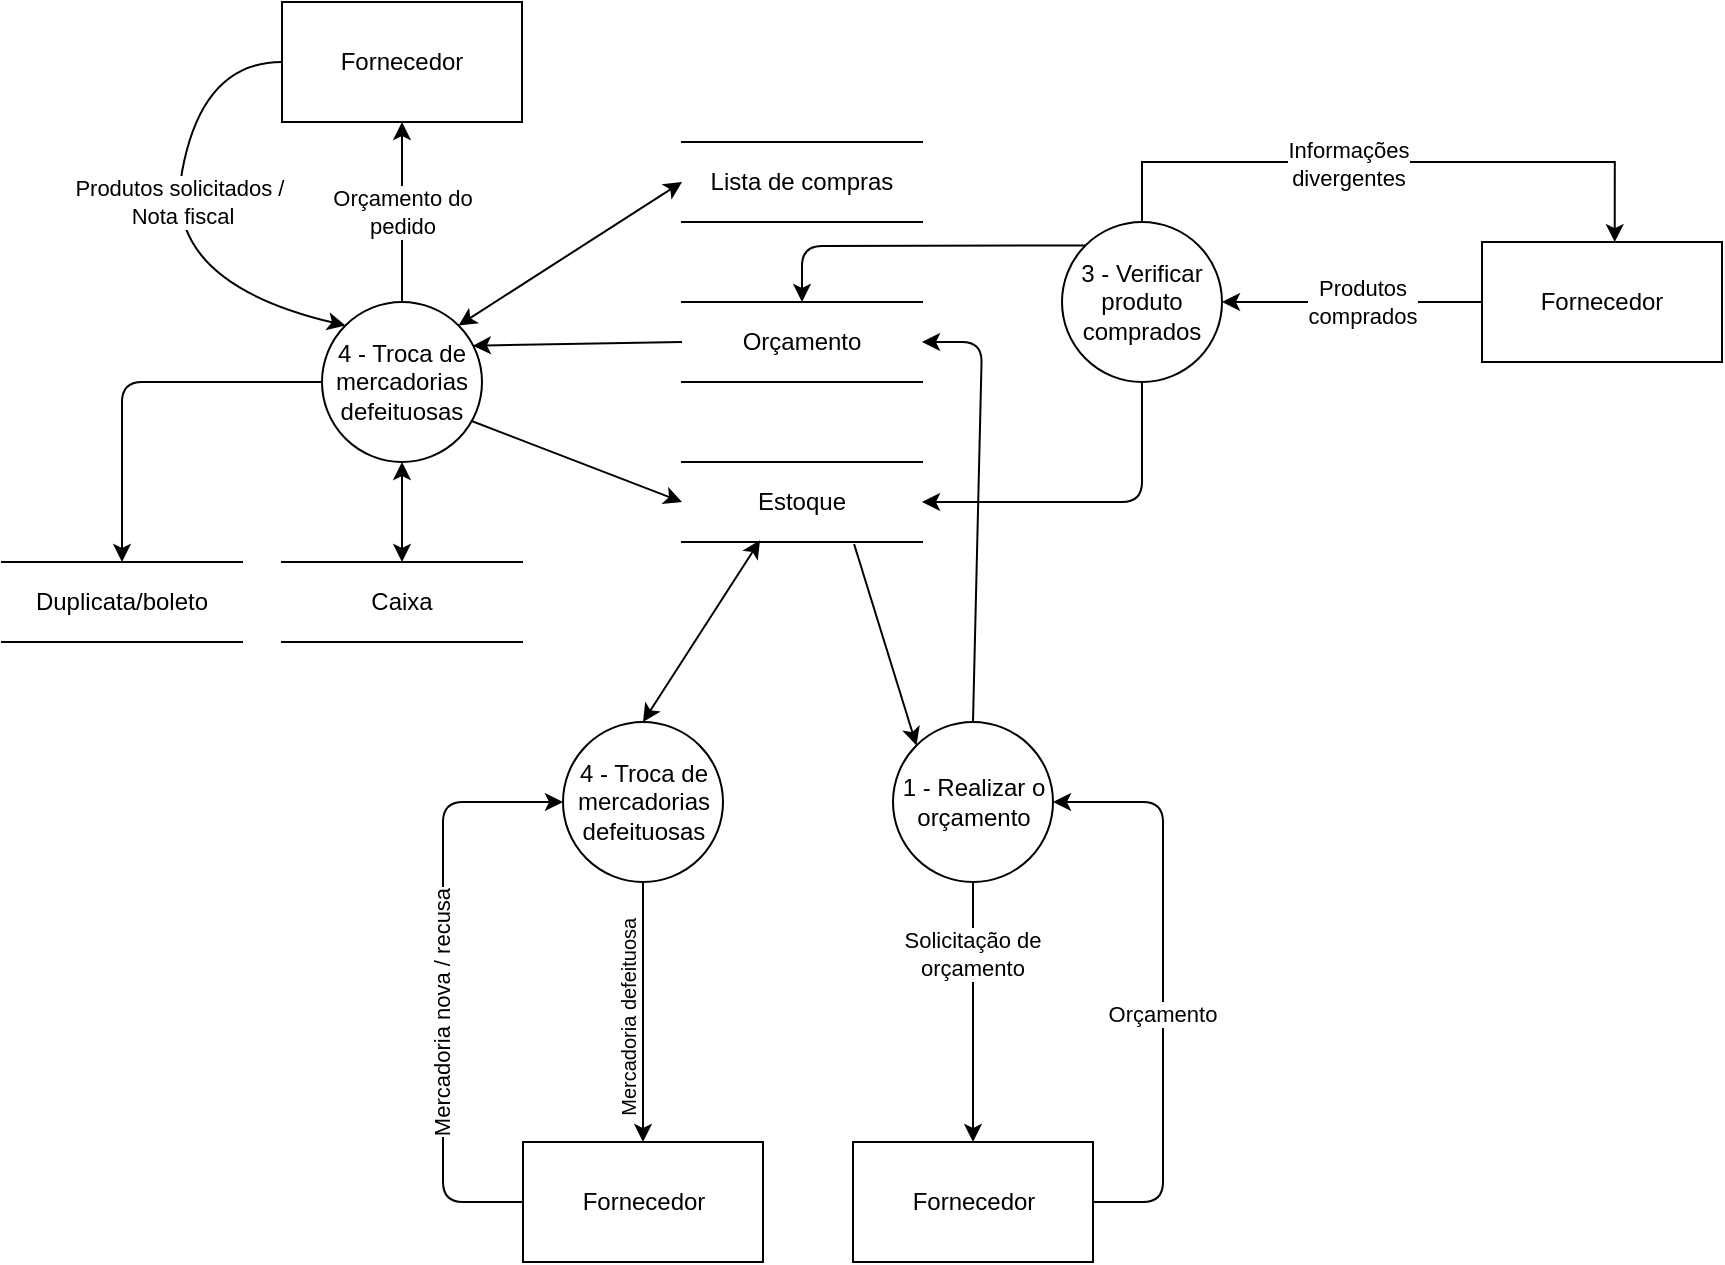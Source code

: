 <mxfile version="13.0.3" type="device"><diagram id="JR5-yKG_D1q2GUw1KWqf" name="Page-1"><mxGraphModel dx="1120" dy="1355" grid="1" gridSize="10" guides="1" tooltips="1" connect="1" arrows="1" fold="1" page="1" pageScale="1" pageWidth="1169" pageHeight="827" math="0" shadow="0"><root><mxCell id="0"/><mxCell id="1" parent="0"/><mxCell id="veqbe7Npe6lUpJ3kkmxu-5" value="4 - Troca de mercadorias defeituosas" style="ellipse;whiteSpace=wrap;html=1;aspect=fixed;" parent="1" vertex="1"><mxGeometry x="460.5" y="530" width="80" height="80" as="geometry"/></mxCell><mxCell id="veqbe7Npe6lUpJ3kkmxu-7" value="Estoque" style="shape=partialRectangle;whiteSpace=wrap;html=1;left=0;right=0;fillColor=none;" parent="1" vertex="1"><mxGeometry x="520" y="400" width="120" height="40" as="geometry"/></mxCell><mxCell id="veqbe7Npe6lUpJ3kkmxu-33" value="" style="edgeStyle=orthogonalEdgeStyle;rounded=0;orthogonalLoop=1;jettySize=auto;html=1;startArrow=classic;startFill=1;endArrow=none;endFill=0;entryX=0.5;entryY=1;entryDx=0;entryDy=0;" parent="1" source="veqbe7Npe6lUpJ3kkmxu-34" edge="1" target="veqbe7Npe6lUpJ3kkmxu-5"><mxGeometry relative="1" as="geometry"><mxPoint x="500.5" y="620" as="targetPoint"/></mxGeometry></mxCell><mxCell id="veqbe7Npe6lUpJ3kkmxu-34" value="Fornecedor" style="rounded=0;whiteSpace=wrap;html=1;" parent="1" vertex="1"><mxGeometry x="440.5" y="740" width="120" height="60" as="geometry"/></mxCell><mxCell id="veqbe7Npe6lUpJ3kkmxu-35" value="Mercadoria defeituosa" style="text;html=1;strokeColor=none;fillColor=none;align=center;verticalAlign=middle;whiteSpace=wrap;rounded=0;rotation=-90;fontSize=10;" parent="1" vertex="1"><mxGeometry x="440.5" y="660" width="105" height="35.75" as="geometry"/></mxCell><mxCell id="m8pA5jOuckNGbB2MM7pD-1" value="Caixa" style="shape=partialRectangle;whiteSpace=wrap;html=1;left=0;right=0;fillColor=none;" vertex="1" parent="1"><mxGeometry x="320" y="450" width="120" height="40" as="geometry"/></mxCell><mxCell id="m8pA5jOuckNGbB2MM7pD-2" value="Duplicata/boleto" style="shape=partialRectangle;whiteSpace=wrap;html=1;left=0;right=0;fillColor=none;" vertex="1" parent="1"><mxGeometry x="180" y="450" width="120" height="40" as="geometry"/></mxCell><mxCell id="m8pA5jOuckNGbB2MM7pD-14" style="edgeStyle=orthogonalEdgeStyle;rounded=0;orthogonalLoop=1;jettySize=auto;html=1;entryX=0.5;entryY=0;entryDx=0;entryDy=0;" edge="1" parent="1" source="m8pA5jOuckNGbB2MM7pD-3" target="m8pA5jOuckNGbB2MM7pD-13"><mxGeometry relative="1" as="geometry"/></mxCell><mxCell id="m8pA5jOuckNGbB2MM7pD-17" value="Solicitação de&lt;br&gt;orçamento" style="edgeLabel;html=1;align=center;verticalAlign=middle;resizable=0;points=[];" vertex="1" connectable="0" parent="m8pA5jOuckNGbB2MM7pD-14"><mxGeometry x="-0.443" y="-1" relative="1" as="geometry"><mxPoint as="offset"/></mxGeometry></mxCell><mxCell id="m8pA5jOuckNGbB2MM7pD-3" value="1 - Realizar o&lt;br&gt;orçamento" style="ellipse;whiteSpace=wrap;html=1;aspect=fixed;" vertex="1" parent="1"><mxGeometry x="625.5" y="530" width="80" height="80" as="geometry"/></mxCell><mxCell id="m8pA5jOuckNGbB2MM7pD-26" style="edgeStyle=orthogonalEdgeStyle;rounded=0;orthogonalLoop=1;jettySize=auto;html=1;entryX=0.553;entryY=0.001;entryDx=0;entryDy=0;entryPerimeter=0;" edge="1" parent="1" source="m8pA5jOuckNGbB2MM7pD-4" target="m8pA5jOuckNGbB2MM7pD-23"><mxGeometry relative="1" as="geometry"><Array as="points"><mxPoint x="750" y="250"/><mxPoint x="986" y="250"/></Array></mxGeometry></mxCell><mxCell id="m8pA5jOuckNGbB2MM7pD-27" value="Informações&lt;br&gt;divergentes" style="edgeLabel;html=1;align=center;verticalAlign=middle;resizable=0;points=[];" vertex="1" connectable="0" parent="m8pA5jOuckNGbB2MM7pD-26"><mxGeometry x="-0.135" y="-1" relative="1" as="geometry"><mxPoint as="offset"/></mxGeometry></mxCell><mxCell id="m8pA5jOuckNGbB2MM7pD-4" value="3 - Verificar&lt;br&gt;produto&lt;br&gt;comprados" style="ellipse;whiteSpace=wrap;html=1;aspect=fixed;" vertex="1" parent="1"><mxGeometry x="710" y="280" width="80" height="80" as="geometry"/></mxCell><mxCell id="m8pA5jOuckNGbB2MM7pD-7" value="Orçamento do&lt;br&gt;pedido" style="edgeStyle=orthogonalEdgeStyle;rounded=0;orthogonalLoop=1;jettySize=auto;html=1;entryX=0.5;entryY=1;entryDx=0;entryDy=0;" edge="1" parent="1" source="m8pA5jOuckNGbB2MM7pD-5" target="m8pA5jOuckNGbB2MM7pD-6"><mxGeometry relative="1" as="geometry"/></mxCell><mxCell id="m8pA5jOuckNGbB2MM7pD-30" style="edgeStyle=orthogonalEdgeStyle;rounded=0;orthogonalLoop=1;jettySize=auto;html=1;entryX=0.5;entryY=0;entryDx=0;entryDy=0;startArrow=classic;startFill=1;" edge="1" parent="1" source="m8pA5jOuckNGbB2MM7pD-5" target="m8pA5jOuckNGbB2MM7pD-1"><mxGeometry relative="1" as="geometry"/></mxCell><mxCell id="m8pA5jOuckNGbB2MM7pD-5" value="4 - Troca de mercadorias defeituosas" style="ellipse;whiteSpace=wrap;html=1;aspect=fixed;" vertex="1" parent="1"><mxGeometry x="340" y="320" width="80" height="80" as="geometry"/></mxCell><mxCell id="m8pA5jOuckNGbB2MM7pD-6" value="Fornecedor" style="rounded=0;whiteSpace=wrap;html=1;" vertex="1" parent="1"><mxGeometry x="320" y="170" width="120" height="60" as="geometry"/></mxCell><mxCell id="m8pA5jOuckNGbB2MM7pD-13" value="Fornecedor" style="rounded=0;whiteSpace=wrap;html=1;" vertex="1" parent="1"><mxGeometry x="605.5" y="740" width="120" height="60" as="geometry"/></mxCell><mxCell id="m8pA5jOuckNGbB2MM7pD-15" value="" style="endArrow=classic;html=1;exitX=1;exitY=0.5;exitDx=0;exitDy=0;entryX=1;entryY=0.5;entryDx=0;entryDy=0;" edge="1" parent="1" source="m8pA5jOuckNGbB2MM7pD-13" target="m8pA5jOuckNGbB2MM7pD-3"><mxGeometry width="50" height="50" relative="1" as="geometry"><mxPoint x="725.5" y="770" as="sourcePoint"/><mxPoint x="775.5" y="720" as="targetPoint"/><Array as="points"><mxPoint x="760.5" y="770"/><mxPoint x="760.5" y="570"/></Array></mxGeometry></mxCell><mxCell id="m8pA5jOuckNGbB2MM7pD-18" value="Orçamento" style="edgeLabel;html=1;align=center;verticalAlign=middle;resizable=0;points=[];" vertex="1" connectable="0" parent="m8pA5jOuckNGbB2MM7pD-15"><mxGeometry x="-0.106" y="1" relative="1" as="geometry"><mxPoint as="offset"/></mxGeometry></mxCell><mxCell id="m8pA5jOuckNGbB2MM7pD-19" value="" style="endArrow=classic;html=1;exitX=0.717;exitY=1.025;exitDx=0;exitDy=0;exitPerimeter=0;entryX=0;entryY=0;entryDx=0;entryDy=0;" edge="1" parent="1" source="veqbe7Npe6lUpJ3kkmxu-7" target="m8pA5jOuckNGbB2MM7pD-3"><mxGeometry width="50" height="50" relative="1" as="geometry"><mxPoint x="645" y="560" as="sourcePoint"/><mxPoint x="695" y="510" as="targetPoint"/></mxGeometry></mxCell><mxCell id="m8pA5jOuckNGbB2MM7pD-20" value="" style="endArrow=classic;html=1;exitX=0.325;exitY=0.978;exitDx=0;exitDy=0;exitPerimeter=0;entryX=0.5;entryY=0;entryDx=0;entryDy=0;startArrow=classic;startFill=1;" edge="1" parent="1" source="veqbe7Npe6lUpJ3kkmxu-7" target="veqbe7Npe6lUpJ3kkmxu-5"><mxGeometry width="50" height="50" relative="1" as="geometry"><mxPoint x="636.04" y="451" as="sourcePoint"/><mxPoint x="664.84" y="651.44" as="targetPoint"/></mxGeometry></mxCell><mxCell id="m8pA5jOuckNGbB2MM7pD-21" value="Orçamento" style="shape=partialRectangle;whiteSpace=wrap;html=1;left=0;right=0;fillColor=none;" vertex="1" parent="1"><mxGeometry x="520" y="320" width="120" height="40" as="geometry"/></mxCell><mxCell id="m8pA5jOuckNGbB2MM7pD-22" value="Lista de compras" style="shape=partialRectangle;whiteSpace=wrap;html=1;left=0;right=0;fillColor=none;" vertex="1" parent="1"><mxGeometry x="520" y="240" width="120" height="40" as="geometry"/></mxCell><mxCell id="m8pA5jOuckNGbB2MM7pD-24" style="edgeStyle=orthogonalEdgeStyle;rounded=0;orthogonalLoop=1;jettySize=auto;html=1;entryX=1;entryY=0.5;entryDx=0;entryDy=0;" edge="1" parent="1" source="m8pA5jOuckNGbB2MM7pD-23" target="m8pA5jOuckNGbB2MM7pD-4"><mxGeometry relative="1" as="geometry"/></mxCell><mxCell id="m8pA5jOuckNGbB2MM7pD-25" value="Produtos&lt;br&gt;comprados" style="edgeLabel;html=1;align=center;verticalAlign=middle;resizable=0;points=[];" vertex="1" connectable="0" parent="m8pA5jOuckNGbB2MM7pD-24"><mxGeometry x="0.312" y="2" relative="1" as="geometry"><mxPoint x="25.52" y="-2" as="offset"/></mxGeometry></mxCell><mxCell id="m8pA5jOuckNGbB2MM7pD-23" value="Fornecedor" style="rounded=0;whiteSpace=wrap;html=1;" vertex="1" parent="1"><mxGeometry x="920" y="290" width="120" height="60" as="geometry"/></mxCell><mxCell id="m8pA5jOuckNGbB2MM7pD-28" value="" style="endArrow=classic;html=1;exitX=0;exitY=0.5;exitDx=0;exitDy=0;entryX=0;entryY=0.5;entryDx=0;entryDy=0;" edge="1" parent="1" source="veqbe7Npe6lUpJ3kkmxu-34" target="veqbe7Npe6lUpJ3kkmxu-5"><mxGeometry width="50" height="50" relative="1" as="geometry"><mxPoint x="370.5" y="777.88" as="sourcePoint"/><mxPoint x="350.5" y="577.88" as="targetPoint"/><Array as="points"><mxPoint x="400.5" y="770"/><mxPoint x="400.5" y="570"/></Array></mxGeometry></mxCell><mxCell id="m8pA5jOuckNGbB2MM7pD-29" value="Mercadoria nova / recusa" style="edgeLabel;html=1;align=center;verticalAlign=middle;resizable=0;points=[];rotation=-90;" vertex="1" connectable="0" parent="m8pA5jOuckNGbB2MM7pD-28"><mxGeometry x="-0.106" y="1" relative="1" as="geometry"><mxPoint as="offset"/></mxGeometry></mxCell><mxCell id="m8pA5jOuckNGbB2MM7pD-31" value="" style="endArrow=classic;html=1;exitX=0;exitY=0.5;exitDx=0;exitDy=0;entryX=0.5;entryY=0;entryDx=0;entryDy=0;" edge="1" parent="1" source="m8pA5jOuckNGbB2MM7pD-5" target="m8pA5jOuckNGbB2MM7pD-2"><mxGeometry width="50" height="50" relative="1" as="geometry"><mxPoint x="590" y="100" as="sourcePoint"/><mxPoint x="640" y="50" as="targetPoint"/><Array as="points"><mxPoint x="240" y="360"/></Array></mxGeometry></mxCell><mxCell id="m8pA5jOuckNGbB2MM7pD-32" value="" style="curved=1;endArrow=classic;html=1;entryX=0;entryY=0;entryDx=0;entryDy=0;" edge="1" parent="1" target="m8pA5jOuckNGbB2MM7pD-5"><mxGeometry width="50" height="50" relative="1" as="geometry"><mxPoint x="320" y="200" as="sourcePoint"/><mxPoint x="370" y="150" as="targetPoint"/><Array as="points"><mxPoint x="280" y="200"/><mxPoint x="260" y="310"/></Array></mxGeometry></mxCell><mxCell id="m8pA5jOuckNGbB2MM7pD-34" value="Produtos solicitados /&amp;nbsp;&lt;br&gt;Nota fiscal" style="edgeLabel;html=1;align=center;verticalAlign=middle;resizable=0;points=[];" vertex="1" connectable="0" parent="m8pA5jOuckNGbB2MM7pD-32"><mxGeometry x="-0.302" y="-1" relative="1" as="geometry"><mxPoint x="-0.79" y="24.92" as="offset"/></mxGeometry></mxCell><mxCell id="m8pA5jOuckNGbB2MM7pD-35" value="" style="endArrow=classic;html=1;exitX=1;exitY=0;exitDx=0;exitDy=0;entryX=0;entryY=0.5;entryDx=0;entryDy=0;startArrow=classic;startFill=1;" edge="1" parent="1" source="m8pA5jOuckNGbB2MM7pD-5" target="m8pA5jOuckNGbB2MM7pD-22"><mxGeometry width="50" height="50" relative="1" as="geometry"><mxPoint x="350" y="370" as="sourcePoint"/><mxPoint x="400" y="320" as="targetPoint"/></mxGeometry></mxCell><mxCell id="m8pA5jOuckNGbB2MM7pD-36" value="" style="endArrow=classic;html=1;exitX=0;exitY=0.5;exitDx=0;exitDy=0;entryX=0.943;entryY=0.273;entryDx=0;entryDy=0;entryPerimeter=0;" edge="1" parent="1" source="m8pA5jOuckNGbB2MM7pD-21" target="m8pA5jOuckNGbB2MM7pD-5"><mxGeometry width="50" height="50" relative="1" as="geometry"><mxPoint x="530" y="270" as="sourcePoint"/><mxPoint x="358.284" y="381.716" as="targetPoint"/></mxGeometry></mxCell><mxCell id="m8pA5jOuckNGbB2MM7pD-37" value="" style="endArrow=classic;html=1;exitX=0.931;exitY=0.742;exitDx=0;exitDy=0;entryX=0;entryY=0.5;entryDx=0;entryDy=0;exitPerimeter=0;" edge="1" parent="1" source="m8pA5jOuckNGbB2MM7pD-5" target="veqbe7Npe6lUpJ3kkmxu-7"><mxGeometry width="50" height="50" relative="1" as="geometry"><mxPoint x="365.44" y="391.84" as="sourcePoint"/><mxPoint x="530" y="350" as="targetPoint"/></mxGeometry></mxCell><mxCell id="m8pA5jOuckNGbB2MM7pD-38" value="" style="endArrow=classic;html=1;exitX=0.5;exitY=0;exitDx=0;exitDy=0;entryX=1;entryY=0.5;entryDx=0;entryDy=0;" edge="1" parent="1" source="m8pA5jOuckNGbB2MM7pD-3" target="m8pA5jOuckNGbB2MM7pD-21"><mxGeometry width="50" height="50" relative="1" as="geometry"><mxPoint x="680" y="630" as="sourcePoint"/><mxPoint x="730" y="580" as="targetPoint"/><Array as="points"><mxPoint x="670" y="340"/></Array></mxGeometry></mxCell><mxCell id="m8pA5jOuckNGbB2MM7pD-39" value="" style="endArrow=classic;html=1;entryX=1;entryY=0.5;entryDx=0;entryDy=0;exitX=0.5;exitY=1;exitDx=0;exitDy=0;" edge="1" parent="1" source="m8pA5jOuckNGbB2MM7pD-4" target="veqbe7Npe6lUpJ3kkmxu-7"><mxGeometry width="50" height="50" relative="1" as="geometry"><mxPoint x="760" y="480" as="sourcePoint"/><mxPoint x="810" y="430" as="targetPoint"/><Array as="points"><mxPoint x="750" y="420"/></Array></mxGeometry></mxCell><mxCell id="m8pA5jOuckNGbB2MM7pD-40" value="" style="endArrow=classic;html=1;entryX=0.5;entryY=0;entryDx=0;entryDy=0;exitX=0;exitY=0;exitDx=0;exitDy=0;" edge="1" parent="1" source="m8pA5jOuckNGbB2MM7pD-4" target="m8pA5jOuckNGbB2MM7pD-21"><mxGeometry width="50" height="50" relative="1" as="geometry"><mxPoint x="700" y="310" as="sourcePoint"/><mxPoint x="750" y="260" as="targetPoint"/><Array as="points"><mxPoint x="580" y="292"/></Array></mxGeometry></mxCell></root></mxGraphModel></diagram></mxfile>